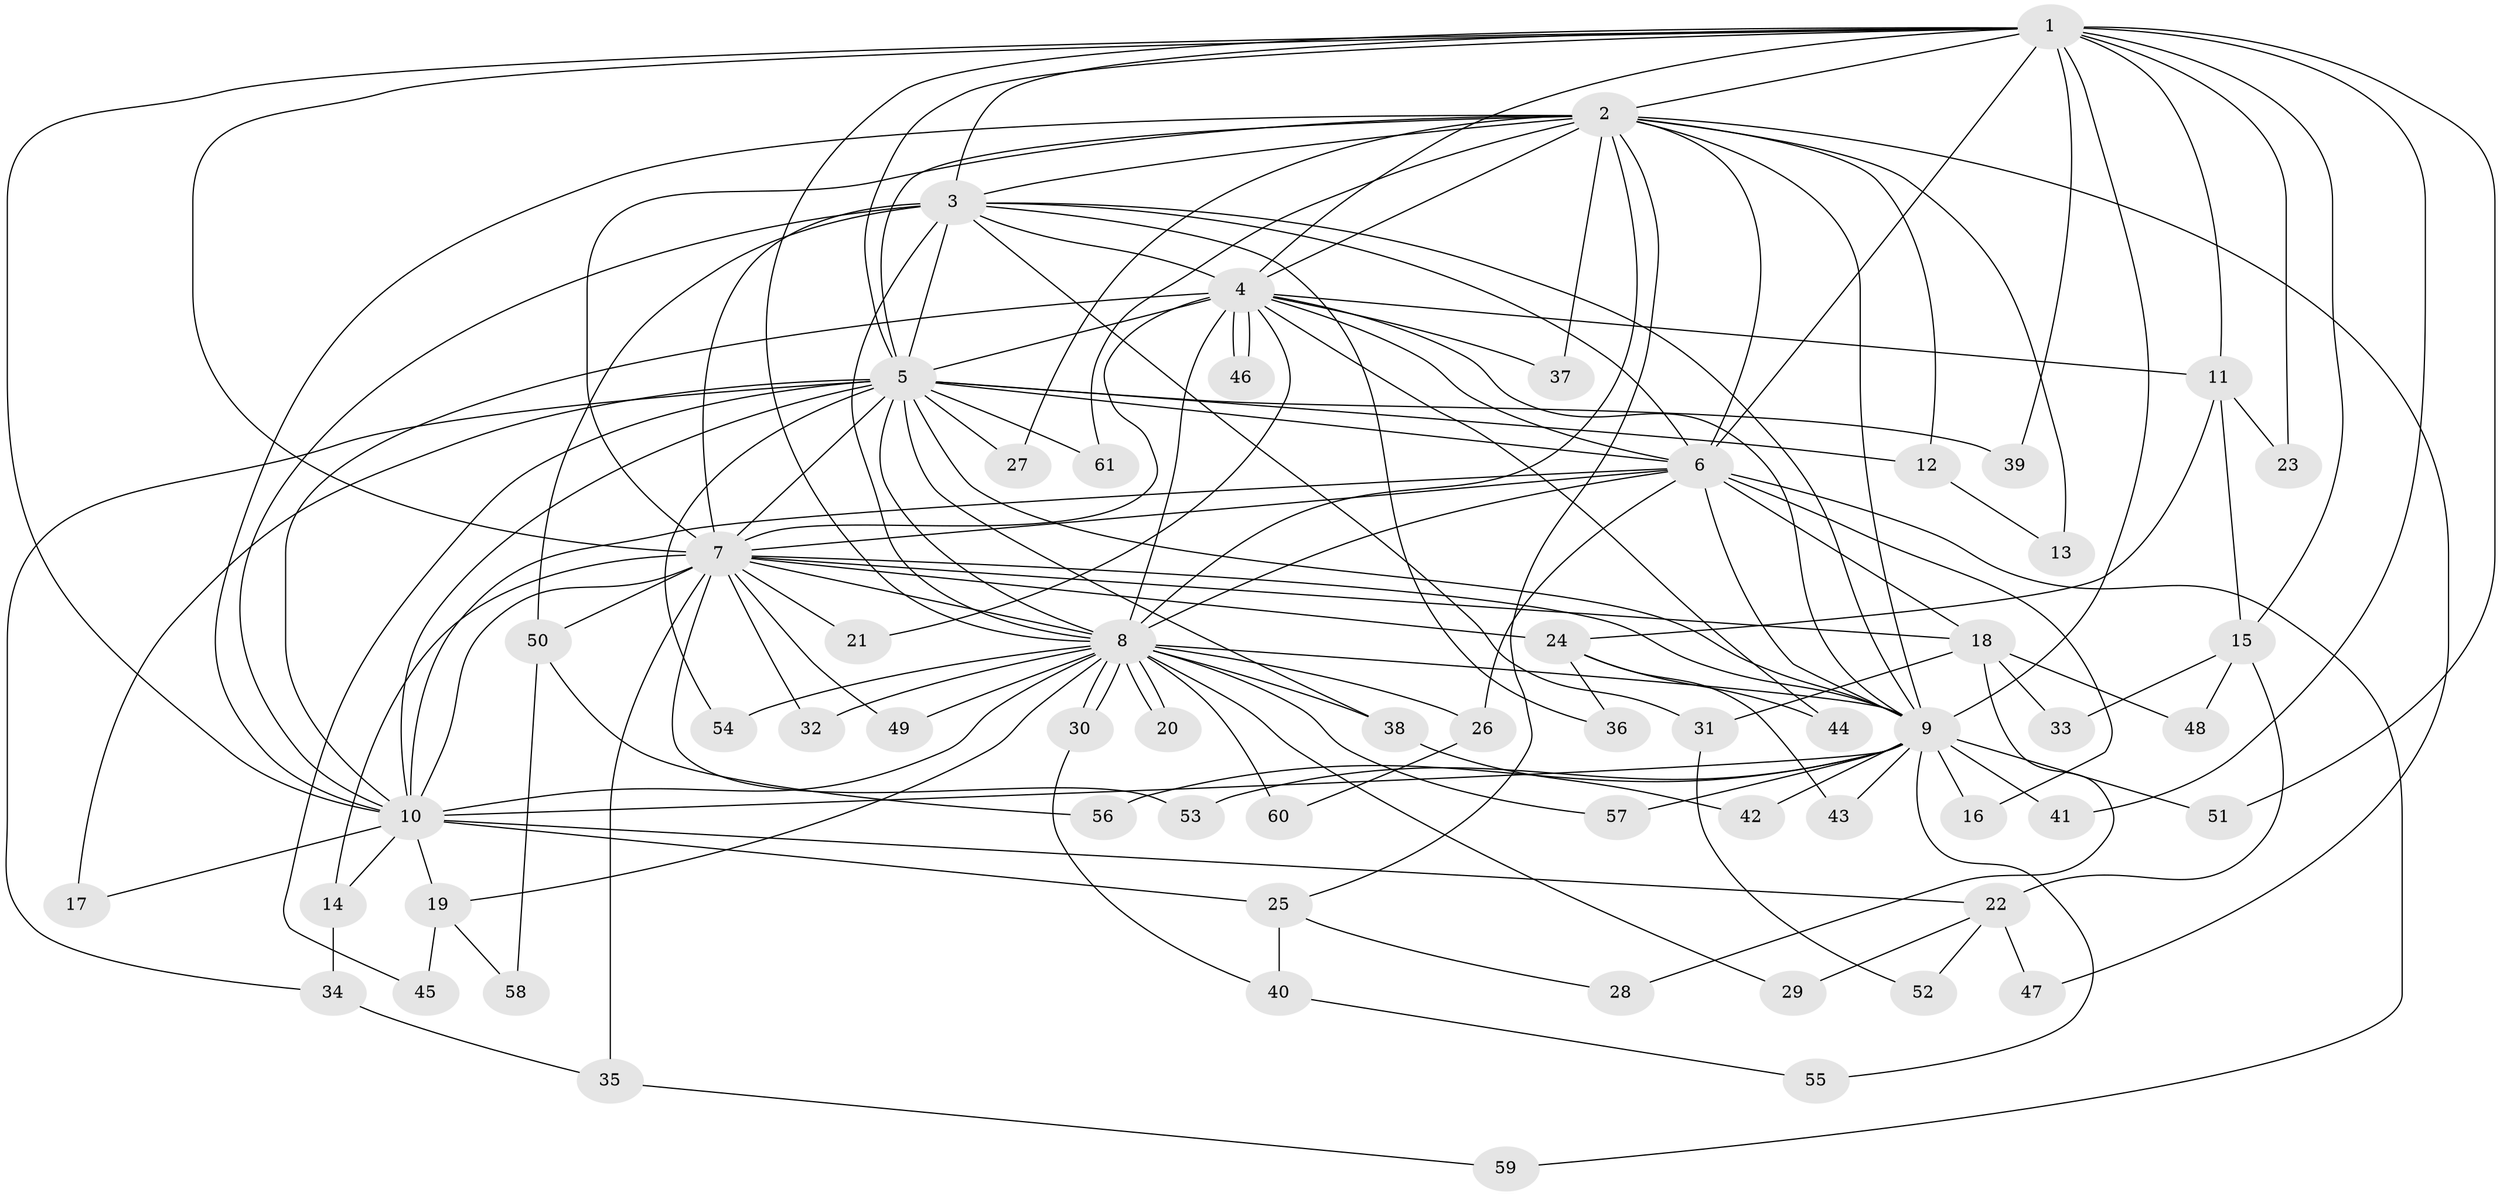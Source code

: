 // Generated by graph-tools (version 1.1) at 2025/13/03/09/25 04:13:58]
// undirected, 61 vertices, 147 edges
graph export_dot {
graph [start="1"]
  node [color=gray90,style=filled];
  1;
  2;
  3;
  4;
  5;
  6;
  7;
  8;
  9;
  10;
  11;
  12;
  13;
  14;
  15;
  16;
  17;
  18;
  19;
  20;
  21;
  22;
  23;
  24;
  25;
  26;
  27;
  28;
  29;
  30;
  31;
  32;
  33;
  34;
  35;
  36;
  37;
  38;
  39;
  40;
  41;
  42;
  43;
  44;
  45;
  46;
  47;
  48;
  49;
  50;
  51;
  52;
  53;
  54;
  55;
  56;
  57;
  58;
  59;
  60;
  61;
  1 -- 2;
  1 -- 3;
  1 -- 4;
  1 -- 5;
  1 -- 6;
  1 -- 7;
  1 -- 8;
  1 -- 9;
  1 -- 10;
  1 -- 11;
  1 -- 15;
  1 -- 23;
  1 -- 39;
  1 -- 41;
  1 -- 51;
  2 -- 3;
  2 -- 4;
  2 -- 5;
  2 -- 6;
  2 -- 7;
  2 -- 8;
  2 -- 9;
  2 -- 10;
  2 -- 12;
  2 -- 13;
  2 -- 25;
  2 -- 27;
  2 -- 37;
  2 -- 47;
  2 -- 61;
  3 -- 4;
  3 -- 5;
  3 -- 6;
  3 -- 7;
  3 -- 8;
  3 -- 9;
  3 -- 10;
  3 -- 31;
  3 -- 36;
  3 -- 50;
  4 -- 5;
  4 -- 6;
  4 -- 7;
  4 -- 8;
  4 -- 9;
  4 -- 10;
  4 -- 11;
  4 -- 21;
  4 -- 37;
  4 -- 44;
  4 -- 46;
  4 -- 46;
  5 -- 6;
  5 -- 7;
  5 -- 8;
  5 -- 9;
  5 -- 10;
  5 -- 12;
  5 -- 17;
  5 -- 27;
  5 -- 34;
  5 -- 38;
  5 -- 39;
  5 -- 45;
  5 -- 54;
  5 -- 61;
  6 -- 7;
  6 -- 8;
  6 -- 9;
  6 -- 10;
  6 -- 16;
  6 -- 18;
  6 -- 26;
  6 -- 59;
  7 -- 8;
  7 -- 9;
  7 -- 10;
  7 -- 14;
  7 -- 18;
  7 -- 21;
  7 -- 24;
  7 -- 32;
  7 -- 35;
  7 -- 49;
  7 -- 50;
  7 -- 53;
  8 -- 9;
  8 -- 10;
  8 -- 19;
  8 -- 20;
  8 -- 20;
  8 -- 26;
  8 -- 29;
  8 -- 30;
  8 -- 30;
  8 -- 32;
  8 -- 38;
  8 -- 49;
  8 -- 54;
  8 -- 57;
  8 -- 60;
  9 -- 10;
  9 -- 16;
  9 -- 41;
  9 -- 42;
  9 -- 43;
  9 -- 51;
  9 -- 53;
  9 -- 55;
  9 -- 56;
  9 -- 57;
  10 -- 14;
  10 -- 17;
  10 -- 19;
  10 -- 22;
  10 -- 25;
  11 -- 15;
  11 -- 23;
  11 -- 24;
  12 -- 13;
  14 -- 34;
  15 -- 22;
  15 -- 33;
  15 -- 48;
  18 -- 28;
  18 -- 31;
  18 -- 33;
  18 -- 48;
  19 -- 45;
  19 -- 58;
  22 -- 29;
  22 -- 47;
  22 -- 52;
  24 -- 36;
  24 -- 43;
  24 -- 44;
  25 -- 28;
  25 -- 40;
  26 -- 60;
  30 -- 40;
  31 -- 52;
  34 -- 35;
  35 -- 59;
  38 -- 42;
  40 -- 55;
  50 -- 56;
  50 -- 58;
}
